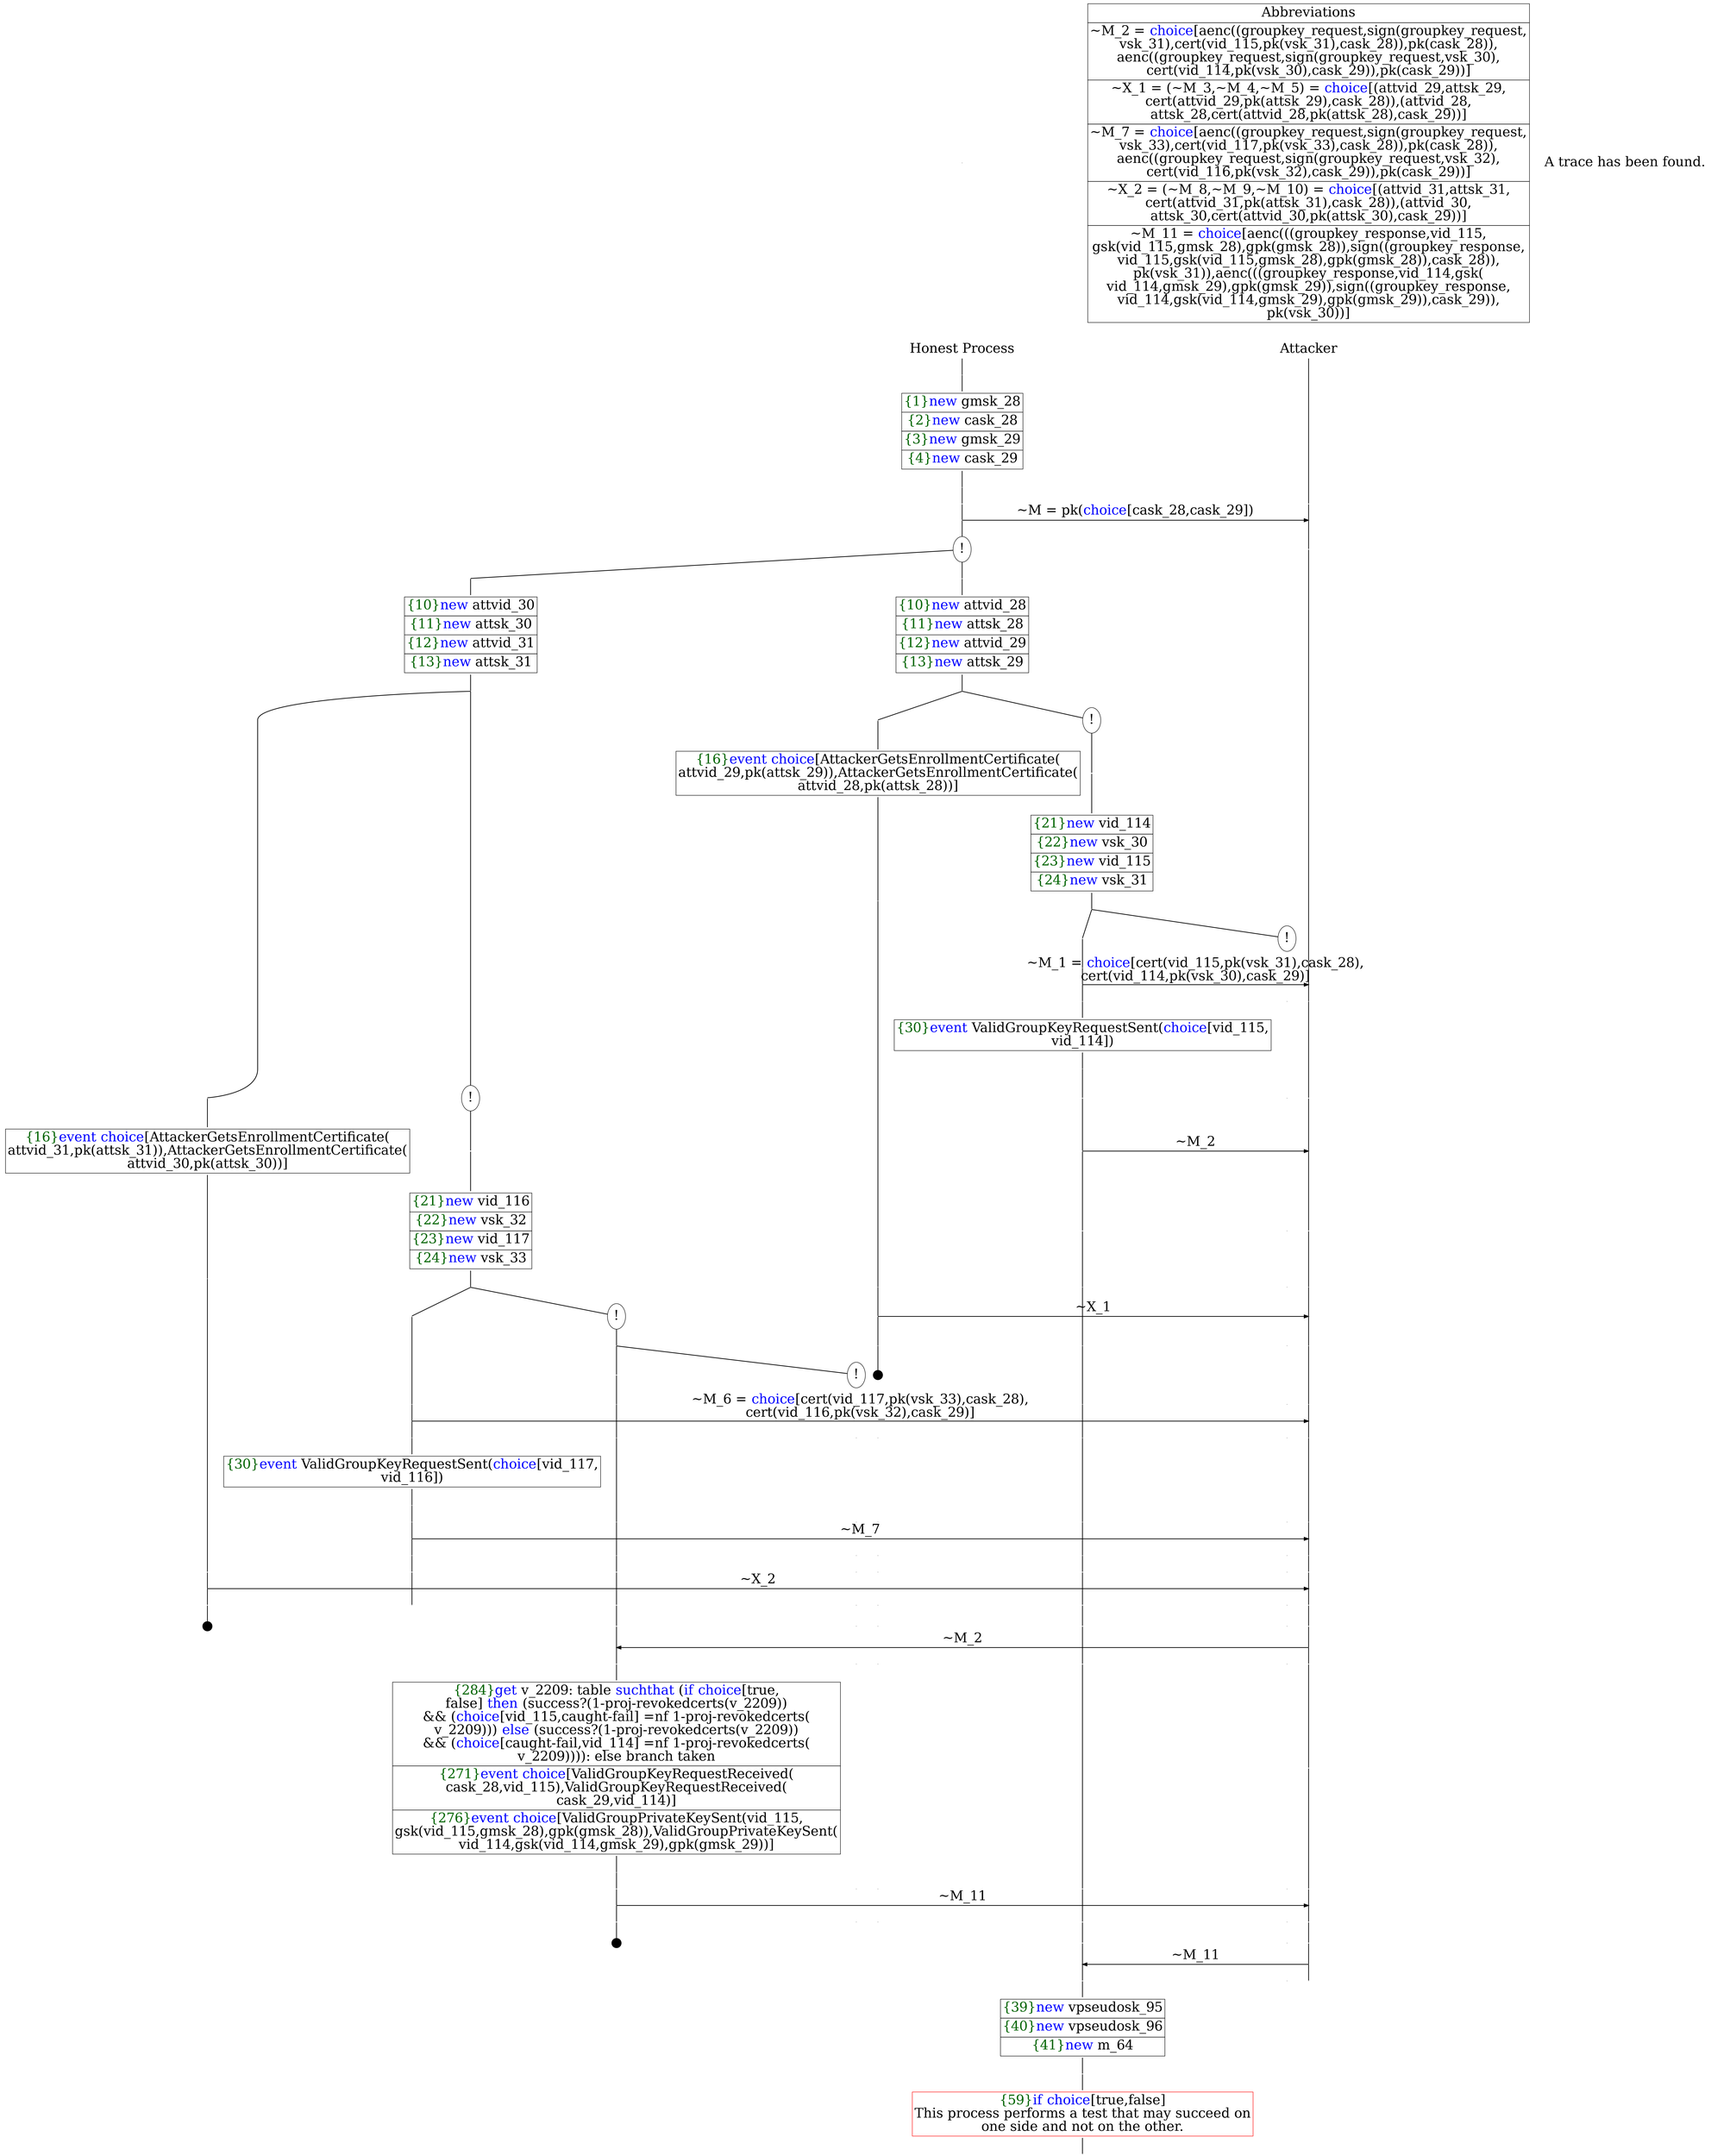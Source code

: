 digraph {
graph [ordering = out]
edge [arrowhead = none, penwidth = 1.6, fontsize = 30]
node [shape = point, width = 0, height = 0, fontsize = 30]
Trace<br/>
[label = <A trace has been found.<br/>
>, shape = plaintext]
P0__0 [label = "Honest Process", shape = plaintext]
P__0 [label = "Attacker", shape = plaintext]
Trace -> P0__0 [label = "", style = invisible, weight = 100]{rank = same; P0__0 P__0}
P0__0 -> P0__1 [label = <>, weight = 100]
P0__1 -> P0__2 [label = <>, weight = 100]
P0__2 [shape = plaintext, label = <<TABLE BORDER="0" CELLBORDER="1" CELLSPACING="0" CELLPADDING="4"> <TR><TD><FONT COLOR="darkgreen">{1}</FONT><FONT COLOR="blue">new </FONT>gmsk_28</TD></TR><TR><TD><FONT COLOR="darkgreen">{2}</FONT><FONT COLOR="blue">new </FONT>cask_28</TD></TR><TR><TD><FONT COLOR="darkgreen">{3}</FONT><FONT COLOR="blue">new </FONT>gmsk_29</TD></TR><TR><TD><FONT COLOR="darkgreen">{4}</FONT><FONT COLOR="blue">new </FONT>cask_29</TD></TR></TABLE>>]
P0__2 -> P0__3 [label = <>, weight = 100]
P0__3 -> P0__4 [label = <>, weight = 100]
P__0 -> P__1 [label = <>, weight = 100]
{rank = same; P__1 P0__4}
P0__4 -> P0__5 [label = <>, weight = 100]
P__1 -> P__2 [label = <>, weight = 100]
{rank = same; P__2 P0__5}
P0__5 -> P__2 [label = <~M = pk(<FONT COLOR="blue">choice</FONT>[cask_28,cask_29])>, arrowhead = normal]
P0__5 -> P0__6 [label = <>, weight = 100]
P__2 -> P__3 [label = <>, weight = 100]
{rank = same; P__3 P0__6}
P0__6 [label = "!", shape = ellipse]
{rank = same; P0_1__6 P0_0__6}
P0_1__6 [label = "", fixedsize = false, width = 0, height = 0, shape = none]
P0__6 -> P0_1__6 [label = <>]
P0_0__6 [label = "", fixedsize = false, width = 0, height = 0, shape = none]
P0__6 -> P0_0__6 [label = <>]
P0_0__6 -> P0_0__7 [label = <>, weight = 100]
P0_0__7 [shape = plaintext, label = <<TABLE BORDER="0" CELLBORDER="1" CELLSPACING="0" CELLPADDING="4"> <TR><TD><FONT COLOR="darkgreen">{10}</FONT><FONT COLOR="blue">new </FONT>attvid_28</TD></TR><TR><TD><FONT COLOR="darkgreen">{11}</FONT><FONT COLOR="blue">new </FONT>attsk_28</TD></TR><TR><TD><FONT COLOR="darkgreen">{12}</FONT><FONT COLOR="blue">new </FONT>attvid_29</TD></TR><TR><TD><FONT COLOR="darkgreen">{13}</FONT><FONT COLOR="blue">new </FONT>attsk_29</TD></TR></TABLE>>]
P0_0__7 -> P0_0__8 [label = <>, weight = 100]
/*RPar */
P0_0__8 -> P0_0_1__8 [label = <>]
P0_0__8 -> P0_0_0__8 [label = <>]
P0_0__8 [label = "", fixedsize = false, width = 0, height = 0, shape = none]
{rank = same; P0_0_0__8 P0_0_1__8}
P0_0_0__8 [label = "!", shape = ellipse]
P0_0_0_0__8 [label = "", fixedsize = false, width = 0, height = 0, shape = none]
P0_0_0__8 -> P0_0_0_0__8 [label = <>, weight = 100]
P0_0_0_0__8 -> P0_0_0_0__9 [label = <>, weight = 100]
P0_0_0_0__9 [shape = plaintext, label = <<TABLE BORDER="0" CELLBORDER="1" CELLSPACING="0" CELLPADDING="4"> <TR><TD><FONT COLOR="darkgreen">{21}</FONT><FONT COLOR="blue">new </FONT>vid_114</TD></TR><TR><TD><FONT COLOR="darkgreen">{22}</FONT><FONT COLOR="blue">new </FONT>vsk_30</TD></TR><TR><TD><FONT COLOR="darkgreen">{23}</FONT><FONT COLOR="blue">new </FONT>vid_115</TD></TR><TR><TD><FONT COLOR="darkgreen">{24}</FONT><FONT COLOR="blue">new </FONT>vsk_31</TD></TR></TABLE>>]
P0_0_0_0__9 -> P0_0_0_0__10 [label = <>, weight = 100]
/*RPar */
P0_0_0_0__10 -> P0_0_0_0_1__10 [label = <>]
P0_0_0_0__10 -> P0_0_0_0_0__10 [label = <>]
P0_0_0_0__10 [label = "", fixedsize = false, width = 0, height = 0, shape = none]
{rank = same; P0_0_0_0_0__10 P0_0_0_0_1__10}
P0_0_0_0_0__10 [label = "!", shape = ellipse]
P0_0_0_0_1__10 -> P0_0_0_0_1__11 [label = <>, weight = 100]
P0_0_0_0_0__11 [label = "", style = invisible]
P0_0_0_0_0__10 -> P0_0_0_0_0__11 [label = <>, weight = 100, style = invisible]
P__3 -> P__4 [label = <>, weight = 100]
{rank = same; P__4 P0_0_0_0_0__11 P0_0_0_0_1__11}
P0_0_0_0_1__11 -> P0_0_0_0_1__12 [label = <>, weight = 100]
P__4 -> P__5 [label = <>, weight = 100]
{rank = same; P__5 P0_0_0_0_1__12}
P0_0_0_0_1__12 -> P__5 [label = <~M_1 = <FONT COLOR="blue">choice</FONT>[cert(vid_115,pk(vsk_31),cask_28),<br/>
cert(vid_114,pk(vsk_30),cask_29)]>, arrowhead = normal]
P0_0_0_0_1__12 -> P0_0_0_0_1__13 [label = <>, weight = 100]
P0_0_0_0_0__12 [label = "", style = invisible]
P0_0_0_0_0__11 -> P0_0_0_0_0__12 [label = <>, weight = 100, style = invisible]
P__5 -> P__6 [label = <>, weight = 100]
{rank = same; P__6 P0_0_0_0_0__12 P0_0_0_0_1__13}
P0_0_0_0_1__13 -> P0_0_0_0_1__14 [label = <>, weight = 100]
P0_0_0_0_1__14 [shape = plaintext, label = <<TABLE BORDER="0" CELLBORDER="1" CELLSPACING="0" CELLPADDING="4"> <TR><TD><FONT COLOR="darkgreen">{30}</FONT><FONT COLOR="blue">event</FONT> ValidGroupKeyRequestSent(<FONT COLOR="blue">choice</FONT>[vid_115,<br/>
vid_114])</TD></TR></TABLE>>]
P0_0_0_0_1__14 -> P0_0_0_0_1__15 [label = <>, weight = 100]
P0_0_0_0_1__15 -> P0_0_0_0_1__16 [label = <>, weight = 100]
P0_0_0_0_0__13 [label = "", style = invisible]
P0_0_0_0_0__12 -> P0_0_0_0_0__13 [label = <>, weight = 100, style = invisible]
P__6 -> P__7 [label = <>, weight = 100]
{rank = same; P__7 P0_0_0_0_0__13 P0_0_0_0_1__16}
P0_0_0_0_1__16 -> P0_0_0_0_1__17 [label = <>, weight = 100]
P__7 -> P__8 [label = <>, weight = 100]
{rank = same; P__8 P0_0_0_0_1__17}
P0_0_0_0_1__17 -> P__8 [label = <~M_2>, arrowhead = normal]
P0_0_0_0_1__17 -> P0_0_0_0_1__18 [label = <>, weight = 100]
P0_0_0_0_0__14 [label = "", style = invisible]
P0_0_0_0_0__13 -> P0_0_0_0_0__14 [label = <>, weight = 100, style = invisible]
P__8 -> P__9 [label = <>, weight = 100]
{rank = same; P__9 P0_0_0_0_0__14 P0_0_0_0_1__18}
P0_0_1__8 -> P0_0_1__9 [label = <>, weight = 100]
P0_0_1__9 [shape = plaintext, label = <<TABLE BORDER="0" CELLBORDER="1" CELLSPACING="0" CELLPADDING="4"> <TR><TD><FONT COLOR="darkgreen">{16}</FONT><FONT COLOR="blue">event</FONT> <FONT COLOR="blue">choice</FONT>[AttackerGetsEnrollmentCertificate(<br/>
attvid_29,pk(attsk_29)),AttackerGetsEnrollmentCertificate(<br/>
attvid_28,pk(attsk_28))]</TD></TR></TABLE>>]
P0_0_1__9 -> P0_0_1__10 [label = <>, weight = 100]
P0_0_1__10 -> P0_0_1__11 [label = <>, weight = 100]
P0_0_0_0_1__18 -> P0_0_0_0_1__19 [label = <>, weight = 100]
P0_0_0_0_0__15 [label = "", style = invisible]
P0_0_0_0_0__14 -> P0_0_0_0_0__15 [label = <>, weight = 100, style = invisible]
P__9 -> P__10 [label = <>, weight = 100]
{rank = same; P__10 P0_0_0_0_0__15 P0_0_0_0_1__19 P0_0_1__11}
P0_0_1__11 -> P0_0_1__12 [label = <>, weight = 100]
P__10 -> P__11 [label = <>, weight = 100]
{rank = same; P__11 P0_0_1__12}
P0_0_1__12 -> P__11 [label = <~X_1>, arrowhead = normal]
P0_0_1__12 -> P0_0_1__13 [label = <>, weight = 100]
P0_0_0_0_1__19 -> P0_0_0_0_1__20 [label = <>, weight = 100]
P0_0_0_0_0__16 [label = "", style = invisible]
P0_0_0_0_0__15 -> P0_0_0_0_0__16 [label = <>, weight = 100, style = invisible]
P__11 -> P__12 [label = <>, weight = 100]
{rank = same; P__12 P0_0_0_0_0__16 P0_0_0_0_1__20 P0_0_1__13}
P0_0_1__14 [label = "", width = 0.3, height = 0.3]
P0_0_1__13 -> P0_0_1__14 [label = <>, weight = 100]
P0_1__6 -> P0_1__7 [label = <>, weight = 100]
P0_1__7 [shape = plaintext, label = <<TABLE BORDER="0" CELLBORDER="1" CELLSPACING="0" CELLPADDING="4"> <TR><TD><FONT COLOR="darkgreen">{10}</FONT><FONT COLOR="blue">new </FONT>attvid_30</TD></TR><TR><TD><FONT COLOR="darkgreen">{11}</FONT><FONT COLOR="blue">new </FONT>attsk_30</TD></TR><TR><TD><FONT COLOR="darkgreen">{12}</FONT><FONT COLOR="blue">new </FONT>attvid_31</TD></TR><TR><TD><FONT COLOR="darkgreen">{13}</FONT><FONT COLOR="blue">new </FONT>attsk_31</TD></TR></TABLE>>]
P0_1__7 -> P0_1__8 [label = <>, weight = 100]
/*RPar */
P0_1__8 -> P0_1_1__8 [label = <>]
P0_1__8 -> P0_1_0__8 [label = <>]
P0_1__8 [label = "", fixedsize = false, width = 0, height = 0, shape = none]
{rank = same; P0_1_0__8 P0_1_1__8}
P0_1_0__8 [label = "!", shape = ellipse]
P0_1_0_0__8 [label = "", fixedsize = false, width = 0, height = 0, shape = none]
P0_1_0__8 -> P0_1_0_0__8 [label = <>, weight = 100]
P0_1_0_0__8 -> P0_1_0_0__9 [label = <>, weight = 100]
P0_1_0_0__9 [shape = plaintext, label = <<TABLE BORDER="0" CELLBORDER="1" CELLSPACING="0" CELLPADDING="4"> <TR><TD><FONT COLOR="darkgreen">{21}</FONT><FONT COLOR="blue">new </FONT>vid_116</TD></TR><TR><TD><FONT COLOR="darkgreen">{22}</FONT><FONT COLOR="blue">new </FONT>vsk_32</TD></TR><TR><TD><FONT COLOR="darkgreen">{23}</FONT><FONT COLOR="blue">new </FONT>vid_117</TD></TR><TR><TD><FONT COLOR="darkgreen">{24}</FONT><FONT COLOR="blue">new </FONT>vsk_33</TD></TR></TABLE>>]
P0_1_0_0__9 -> P0_1_0_0__10 [label = <>, weight = 100]
/*RPar */
P0_1_0_0__10 -> P0_1_0_0_1__10 [label = <>]
P0_1_0_0__10 -> P0_1_0_0_0__10 [label = <>]
P0_1_0_0__10 [label = "", fixedsize = false, width = 0, height = 0, shape = none]
{rank = same; P0_1_0_0_0__10 P0_1_0_0_1__10}
P0_1_0_0_0__10 [label = "!", shape = ellipse]
P0_1_0_0_0_0__10 [label = "", fixedsize = false, width = 0, height = 0, shape = none]
P0_1_0_0_0__10 -> P0_1_0_0_0_0__10 [label = <>, weight = 100]
/*RPar */
P0_1_0_0_0_0__10 -> P0_1_0_0_0_0_1__10 [label = <>]
P0_1_0_0_0_0__10 -> P0_1_0_0_0_0_0__10 [label = <>]
P0_1_0_0_0_0__10 [label = "", fixedsize = false, width = 0, height = 0, shape = none]
{rank = same; P0_1_0_0_0_0_0__10 P0_1_0_0_0_0_1__10}
P0_1_0_0_0_0_0__10 [label = "!", shape = ellipse]
P0_1_0_0_1__10 -> P0_1_0_0_1__11 [label = <>, weight = 100]
P0_1_0_0_0_0_1__10 -> P0_1_0_0_0_0_1__11 [label = <>, weight = 100]
P0_1_0_0_0_0_0__11 [label = "", style = invisible]
P0_1_0_0_0_0_0__10 -> P0_1_0_0_0_0_0__11 [label = <>, weight = 100, style = invisible]
P0_0_1__15 [label = "", style = invisible]
P0_0_1__14 -> P0_0_1__15 [label = <>, weight = 100, style = invisible]
P0_0_0_0_1__20 -> P0_0_0_0_1__21 [label = <>, weight = 100]
P0_0_0_0_0__17 [label = "", style = invisible]
P0_0_0_0_0__16 -> P0_0_0_0_0__17 [label = <>, weight = 100, style = invisible]
P__12 -> P__13 [label = <>, weight = 100]
{rank = same; P__13 P0_0_0_0_0__17 P0_0_0_0_1__21 P0_0_1__15 P0_1_0_0_0_0_0__11 P0_1_0_0_0_0_1__11 P0_1_0_0_1__11}
P0_1_0_0_1__11 -> P0_1_0_0_1__12 [label = <>, weight = 100]
P__13 -> P__14 [label = <>, weight = 100]
{rank = same; P__14 P0_1_0_0_1__12}
P0_1_0_0_1__12 -> P__14 [label = <~M_6 = <FONT COLOR="blue">choice</FONT>[cert(vid_117,pk(vsk_33),cask_28),<br/>
cert(vid_116,pk(vsk_32),cask_29)]>, arrowhead = normal]
P0_1_0_0_1__12 -> P0_1_0_0_1__13 [label = <>, weight = 100]
P0_1_0_0_0_0_1__11 -> P0_1_0_0_0_0_1__12 [label = <>, weight = 100]
P0_1_0_0_0_0_0__12 [label = "", style = invisible]
P0_1_0_0_0_0_0__11 -> P0_1_0_0_0_0_0__12 [label = <>, weight = 100, style = invisible]
P0_0_1__16 [label = "", style = invisible]
P0_0_1__15 -> P0_0_1__16 [label = <>, weight = 100, style = invisible]
P0_0_0_0_1__21 -> P0_0_0_0_1__22 [label = <>, weight = 100]
P0_0_0_0_0__18 [label = "", style = invisible]
P0_0_0_0_0__17 -> P0_0_0_0_0__18 [label = <>, weight = 100, style = invisible]
P__14 -> P__15 [label = <>, weight = 100]
{rank = same; P__15 P0_0_0_0_0__18 P0_0_0_0_1__22 P0_0_1__16 P0_1_0_0_0_0_0__12 P0_1_0_0_0_0_1__12 P0_1_0_0_1__13}
P0_1_0_0_1__13 -> P0_1_0_0_1__14 [label = <>, weight = 100]
P0_1_0_0_1__14 [shape = plaintext, label = <<TABLE BORDER="0" CELLBORDER="1" CELLSPACING="0" CELLPADDING="4"> <TR><TD><FONT COLOR="darkgreen">{30}</FONT><FONT COLOR="blue">event</FONT> ValidGroupKeyRequestSent(<FONT COLOR="blue">choice</FONT>[vid_117,<br/>
vid_116])</TD></TR></TABLE>>]
P0_1_0_0_1__14 -> P0_1_0_0_1__15 [label = <>, weight = 100]
P0_1_0_0_1__15 -> P0_1_0_0_1__16 [label = <>, weight = 100]
P0_1_0_0_0_0_1__12 -> P0_1_0_0_0_0_1__13 [label = <>, weight = 100]
P0_1_0_0_0_0_0__13 [label = "", style = invisible]
P0_1_0_0_0_0_0__12 -> P0_1_0_0_0_0_0__13 [label = <>, weight = 100, style = invisible]
P0_0_1__17 [label = "", style = invisible]
P0_0_1__16 -> P0_0_1__17 [label = <>, weight = 100, style = invisible]
P0_0_0_0_1__22 -> P0_0_0_0_1__23 [label = <>, weight = 100]
P0_0_0_0_0__19 [label = "", style = invisible]
P0_0_0_0_0__18 -> P0_0_0_0_0__19 [label = <>, weight = 100, style = invisible]
P__15 -> P__16 [label = <>, weight = 100]
{rank = same; P__16 P0_0_0_0_0__19 P0_0_0_0_1__23 P0_0_1__17 P0_1_0_0_0_0_0__13 P0_1_0_0_0_0_1__13 P0_1_0_0_1__16}
P0_1_0_0_1__16 -> P0_1_0_0_1__17 [label = <>, weight = 100]
P__16 -> P__17 [label = <>, weight = 100]
{rank = same; P__17 P0_1_0_0_1__17}
P0_1_0_0_1__17 -> P__17 [label = <~M_7>, arrowhead = normal]
P0_1_0_0_1__17 -> P0_1_0_0_1__18 [label = <>, weight = 100]
P0_1_0_0_0_0_1__13 -> P0_1_0_0_0_0_1__14 [label = <>, weight = 100]
P0_1_0_0_0_0_0__14 [label = "", style = invisible]
P0_1_0_0_0_0_0__13 -> P0_1_0_0_0_0_0__14 [label = <>, weight = 100, style = invisible]
P0_0_1__18 [label = "", style = invisible]
P0_0_1__17 -> P0_0_1__18 [label = <>, weight = 100, style = invisible]
P0_0_0_0_1__23 -> P0_0_0_0_1__24 [label = <>, weight = 100]
P0_0_0_0_0__20 [label = "", style = invisible]
P0_0_0_0_0__19 -> P0_0_0_0_0__20 [label = <>, weight = 100, style = invisible]
P__17 -> P__18 [label = <>, weight = 100]
{rank = same; P__18 P0_0_0_0_0__20 P0_0_0_0_1__24 P0_0_1__18 P0_1_0_0_0_0_0__14 P0_1_0_0_0_0_1__14 P0_1_0_0_1__18}
P0_1_1__8 -> P0_1_1__9 [label = <>, weight = 100]
P0_1_1__9 [shape = plaintext, label = <<TABLE BORDER="0" CELLBORDER="1" CELLSPACING="0" CELLPADDING="4"> <TR><TD><FONT COLOR="darkgreen">{16}</FONT><FONT COLOR="blue">event</FONT> <FONT COLOR="blue">choice</FONT>[AttackerGetsEnrollmentCertificate(<br/>
attvid_31,pk(attsk_31)),AttackerGetsEnrollmentCertificate(<br/>
attvid_30,pk(attsk_30))]</TD></TR></TABLE>>]
P0_1_1__9 -> P0_1_1__10 [label = <>, weight = 100]
P0_1_1__10 -> P0_1_1__11 [label = <>, weight = 100]
P0_1_0_0_1__18 -> P0_1_0_0_1__19 [label = <>, weight = 100]
P0_1_0_0_0_0_1__14 -> P0_1_0_0_0_0_1__15 [label = <>, weight = 100]
P0_1_0_0_0_0_0__15 [label = "", style = invisible]
P0_1_0_0_0_0_0__14 -> P0_1_0_0_0_0_0__15 [label = <>, weight = 100, style = invisible]
P0_0_1__19 [label = "", style = invisible]
P0_0_1__18 -> P0_0_1__19 [label = <>, weight = 100, style = invisible]
P0_0_0_0_1__24 -> P0_0_0_0_1__25 [label = <>, weight = 100]
P0_0_0_0_0__21 [label = "", style = invisible]
P0_0_0_0_0__20 -> P0_0_0_0_0__21 [label = <>, weight = 100, style = invisible]
P__18 -> P__19 [label = <>, weight = 100]
{rank = same; P__19 P0_0_0_0_0__21 P0_0_0_0_1__25 P0_0_1__19 P0_1_0_0_0_0_0__15 P0_1_0_0_0_0_1__15 P0_1_0_0_1__19 P0_1_1__11}
P0_1_1__11 -> P0_1_1__12 [label = <>, weight = 100]
P__19 -> P__20 [label = <>, weight = 100]
{rank = same; P__20 P0_1_1__12}
P0_1_1__12 -> P__20 [label = <~X_2>, arrowhead = normal]
P0_1_1__12 -> P0_1_1__13 [label = <>, weight = 100]
P0_1_0_0_1__19 -> P0_1_0_0_1__20 [label = <>, weight = 100]
P0_1_0_0_0_0_1__15 -> P0_1_0_0_0_0_1__16 [label = <>, weight = 100]
P0_1_0_0_0_0_0__16 [label = "", style = invisible]
P0_1_0_0_0_0_0__15 -> P0_1_0_0_0_0_0__16 [label = <>, weight = 100, style = invisible]
P0_0_1__20 [label = "", style = invisible]
P0_0_1__19 -> P0_0_1__20 [label = <>, weight = 100, style = invisible]
P0_0_0_0_1__25 -> P0_0_0_0_1__26 [label = <>, weight = 100]
P0_0_0_0_0__22 [label = "", style = invisible]
P0_0_0_0_0__21 -> P0_0_0_0_0__22 [label = <>, weight = 100, style = invisible]
P__20 -> P__21 [label = <>, weight = 100]
{rank = same; P__21 P0_0_0_0_0__22 P0_0_0_0_1__26 P0_0_1__20 P0_1_0_0_0_0_0__16 P0_1_0_0_0_0_1__16 P0_1_0_0_1__20 P0_1_1__13}
P0_1_1__14 [label = "", width = 0.3, height = 0.3]
P0_1_1__13 -> P0_1_1__14 [label = <>, weight = 100]
P0_1_0_0_0_0_1__16 -> P0_1_0_0_0_0_1__17 [label = <>, weight = 100]
P0_1_0_0_0_0_0__17 [label = "", style = invisible]
P0_1_0_0_0_0_0__16 -> P0_1_0_0_0_0_0__17 [label = <>, weight = 100, style = invisible]
P0_0_1__21 [label = "", style = invisible]
P0_0_1__20 -> P0_0_1__21 [label = <>, weight = 100, style = invisible]
P0_0_0_0_1__26 -> P0_0_0_0_1__27 [label = <>, weight = 100]
P0_0_0_0_0__23 [label = "", style = invisible]
P0_0_0_0_0__22 -> P0_0_0_0_0__23 [label = <>, weight = 100, style = invisible]
P__21 -> P__22 [label = <>, weight = 100]
{rank = same; P__22 P0_0_0_0_0__23 P0_0_0_0_1__27 P0_0_1__21 P0_1_0_0_0_0_0__17 P0_1_0_0_0_0_1__17}
P0_1_0_0_0_0_1__17 -> P0_1_0_0_0_0_1__18 [label = <>, weight = 100]
P__22 -> P__23 [label = <>, weight = 100]
{rank = same; P__23 P0_1_0_0_0_0_1__18}
P0_1_0_0_0_0_1__18 -> P__23 [label = <~M_2>, dir = back, arrowhead = normal]
P0_1_0_0_0_0_1__18 -> P0_1_0_0_0_0_1__19 [label = <>, weight = 100]
P0_1_0_0_0_0_0__18 [label = "", style = invisible]
P0_1_0_0_0_0_0__17 -> P0_1_0_0_0_0_0__18 [label = <>, weight = 100, style = invisible]
P0_0_1__22 [label = "", style = invisible]
P0_0_1__21 -> P0_0_1__22 [label = <>, weight = 100, style = invisible]
P0_0_0_0_1__27 -> P0_0_0_0_1__28 [label = <>, weight = 100]
P0_0_0_0_0__24 [label = "", style = invisible]
P0_0_0_0_0__23 -> P0_0_0_0_0__24 [label = <>, weight = 100, style = invisible]
P__23 -> P__24 [label = <>, weight = 100]
{rank = same; P__24 P0_0_0_0_0__24 P0_0_0_0_1__28 P0_0_1__22 P0_1_0_0_0_0_0__18 P0_1_0_0_0_0_1__19}
P0_1_0_0_0_0_1__19 -> P0_1_0_0_0_0_1__20 [label = <>, weight = 100]
P0_1_0_0_0_0_1__20 [shape = plaintext, label = <<TABLE BORDER="0" CELLBORDER="1" CELLSPACING="0" CELLPADDING="4"> <TR><TD><FONT COLOR="darkgreen">{284}</FONT><FONT COLOR="blue">get</FONT> v_2209: table <FONT COLOR="blue">suchthat</FONT> (<FONT COLOR="blue">if</FONT> <FONT COLOR="blue">choice</FONT>[true,<br/>
false] <FONT COLOR="blue">then</FONT> (success?(1-proj-revokedcerts(v_2209))<br/>
&amp;&amp; (<FONT COLOR="blue">choice</FONT>[vid_115,caught-fail] =nf 1-proj-revokedcerts(<br/>
v_2209))) <FONT COLOR="blue">else</FONT> (success?(1-proj-revokedcerts(v_2209))<br/>
&amp;&amp; (<FONT COLOR="blue">choice</FONT>[caught-fail,vid_114] =nf 1-proj-revokedcerts(<br/>
v_2209)))): else branch taken</TD></TR><TR><TD><FONT COLOR="darkgreen">{271}</FONT><FONT COLOR="blue">event</FONT> <FONT COLOR="blue">choice</FONT>[ValidGroupKeyRequestReceived(<br/>
cask_28,vid_115),ValidGroupKeyRequestReceived(<br/>
cask_29,vid_114)]</TD></TR><TR><TD><FONT COLOR="darkgreen">{276}</FONT><FONT COLOR="blue">event</FONT> <FONT COLOR="blue">choice</FONT>[ValidGroupPrivateKeySent(vid_115,<br/>
gsk(vid_115,gmsk_28),gpk(gmsk_28)),ValidGroupPrivateKeySent(<br/>
vid_114,gsk(vid_114,gmsk_29),gpk(gmsk_29))]</TD></TR></TABLE>>]
P0_1_0_0_0_0_1__20 -> P0_1_0_0_0_0_1__21 [label = <>, weight = 100]
P__24 -> P__25 [label = <>, weight = 100]
{rank = same; P__25 P0_1_0_0_0_0_1__20}
P0_1_0_0_0_0_1__21 -> P0_1_0_0_0_0_1__22 [label = <>, weight = 100]
P0_1_0_0_0_0_0__19 [label = "", style = invisible]
P0_1_0_0_0_0_0__18 -> P0_1_0_0_0_0_0__19 [label = <>, weight = 100, style = invisible]
P0_0_1__23 [label = "", style = invisible]
P0_0_1__22 -> P0_0_1__23 [label = <>, weight = 100, style = invisible]
P0_0_0_0_1__28 -> P0_0_0_0_1__29 [label = <>, weight = 100]
P0_0_0_0_0__25 [label = "", style = invisible]
P0_0_0_0_0__24 -> P0_0_0_0_0__25 [label = <>, weight = 100, style = invisible]
P__25 -> P__26 [label = <>, weight = 100]
{rank = same; P__26 P0_0_0_0_0__25 P0_0_0_0_1__29 P0_0_1__23 P0_1_0_0_0_0_0__19 P0_1_0_0_0_0_1__22}
P0_1_0_0_0_0_1__22 -> P0_1_0_0_0_0_1__23 [label = <>, weight = 100]
P__26 -> P__27 [label = <>, weight = 100]
{rank = same; P__27 P0_1_0_0_0_0_1__23}
P0_1_0_0_0_0_1__23 -> P__27 [label = <~M_11>, arrowhead = normal]
P0_1_0_0_0_0_1__23 -> P0_1_0_0_0_0_1__24 [label = <>, weight = 100]
P0_1_0_0_0_0_0__20 [label = "", style = invisible]
P0_1_0_0_0_0_0__19 -> P0_1_0_0_0_0_0__20 [label = <>, weight = 100, style = invisible]
P0_0_1__24 [label = "", style = invisible]
P0_0_1__23 -> P0_0_1__24 [label = <>, weight = 100, style = invisible]
P0_0_0_0_1__29 -> P0_0_0_0_1__30 [label = <>, weight = 100]
P0_0_0_0_0__26 [label = "", style = invisible]
P0_0_0_0_0__25 -> P0_0_0_0_0__26 [label = <>, weight = 100, style = invisible]
P__27 -> P__28 [label = <>, weight = 100]
{rank = same; P__28 P0_0_0_0_0__26 P0_0_0_0_1__30 P0_0_1__24 P0_1_0_0_0_0_0__20 P0_1_0_0_0_0_1__24}
P0_1_0_0_0_0_1__25 [label = "", width = 0.3, height = 0.3]
P0_1_0_0_0_0_1__24 -> P0_1_0_0_0_0_1__25 [label = <>, weight = 100]
P0_0_0_0_1__30 -> P0_0_0_0_1__31 [label = <>, weight = 100]
P0_0_0_0_0__27 [label = "", style = invisible]
P0_0_0_0_0__26 -> P0_0_0_0_0__27 [label = <>, weight = 100, style = invisible]
P__28 -> P__29 [label = <>, weight = 100]
{rank = same; P__29 P0_0_0_0_0__27 P0_0_0_0_1__31}
P0_0_0_0_1__31 -> P0_0_0_0_1__32 [label = <>, weight = 100]
P__29 -> P__30 [label = <>, weight = 100]
{rank = same; P__30 P0_0_0_0_1__32}
P0_0_0_0_1__32 -> P__30 [label = <~M_11>, dir = back, arrowhead = normal]
P0_0_0_0_1__32 -> P0_0_0_0_1__33 [label = <>, weight = 100]
P0_0_0_0_0__28 [label = "", style = invisible]
P0_0_0_0_0__27 -> P0_0_0_0_0__28 [label = <>, weight = 100, style = invisible]
P__30 -> P__31 [label = <>, weight = 100]
{rank = same; P__31 P0_0_0_0_0__28 P0_0_0_0_1__33}
P0_0_0_0_1__33 -> P0_0_0_0_1__34 [label = <>, weight = 100]
P0_0_0_0_1__34 [shape = plaintext, label = <<TABLE BORDER="0" CELLBORDER="1" CELLSPACING="0" CELLPADDING="4"> <TR><TD><FONT COLOR="darkgreen">{39}</FONT><FONT COLOR="blue">new </FONT>vpseudosk_95</TD></TR><TR><TD><FONT COLOR="darkgreen">{40}</FONT><FONT COLOR="blue">new </FONT>vpseudosk_96</TD></TR><TR><TD><FONT COLOR="darkgreen">{41}</FONT><FONT COLOR="blue">new </FONT>m_64</TD></TR></TABLE>>]
P0_0_0_0_1__34 -> P0_0_0_0_1__35 [label = <>, weight = 100]
P0_0_0_0_1__35 -> P0_0_0_0_1__36 [label = <>, weight = 100]
P0_0_0_0_1__36 [color = red, shape = plaintext, label = <<TABLE BORDER="0" CELLBORDER="1" CELLSPACING="0" CELLPADDING="4"> <TR><TD><FONT COLOR="darkgreen">{59}</FONT><FONT COLOR="blue">if</FONT> <FONT COLOR="blue">choice</FONT>[true,false]<br/>
This process performs a test that may succeed on<br/>
one side and not on the other.</TD></TR></TABLE>>]
P0_0_0_0_1__36 -> P0_0_0_0_1__37 [label = <>, weight = 100]
Abbrev [shape = plaintext, label = <<TABLE BORDER="0" CELLBORDER="1" CELLSPACING="0" CELLPADDING="4"><TR> <TD> Abbreviations </TD></TR><TR><TD>~M_2 = <FONT COLOR="blue">choice</FONT>[aenc((groupkey_request,sign(groupkey_request,<br/>
vsk_31),cert(vid_115,pk(vsk_31),cask_28)),pk(cask_28)),<br/>
aenc((groupkey_request,sign(groupkey_request,vsk_30),<br/>
cert(vid_114,pk(vsk_30),cask_29)),pk(cask_29))]</TD></TR><TR><TD>~X_1 = (~M_3,~M_4,~M_5) = <FONT COLOR="blue">choice</FONT>[(attvid_29,attsk_29,<br/>
cert(attvid_29,pk(attsk_29),cask_28)),(attvid_28,<br/>
attsk_28,cert(attvid_28,pk(attsk_28),cask_29))]</TD></TR><TR><TD>~M_7 = <FONT COLOR="blue">choice</FONT>[aenc((groupkey_request,sign(groupkey_request,<br/>
vsk_33),cert(vid_117,pk(vsk_33),cask_28)),pk(cask_28)),<br/>
aenc((groupkey_request,sign(groupkey_request,vsk_32),<br/>
cert(vid_116,pk(vsk_32),cask_29)),pk(cask_29))]</TD></TR><TR><TD>~X_2 = (~M_8,~M_9,~M_10) = <FONT COLOR="blue">choice</FONT>[(attvid_31,attsk_31,<br/>
cert(attvid_31,pk(attsk_31),cask_28)),(attvid_30,<br/>
attsk_30,cert(attvid_30,pk(attsk_30),cask_29))]</TD></TR><TR><TD>~M_11 = <FONT COLOR="blue">choice</FONT>[aenc(((groupkey_response,vid_115,<br/>
gsk(vid_115,gmsk_28),gpk(gmsk_28)),sign((groupkey_response,<br/>
vid_115,gsk(vid_115,gmsk_28),gpk(gmsk_28)),cask_28)),<br/>
pk(vsk_31)),aenc(((groupkey_response,vid_114,gsk(<br/>
vid_114,gmsk_29),gpk(gmsk_29)),sign((groupkey_response,<br/>
vid_114,gsk(vid_114,gmsk_29),gpk(gmsk_29)),cask_29)),<br/>
pk(vsk_30))]</TD></TR></TABLE>>]Abbrev -> P__0 [style = invisible, weight =100]}